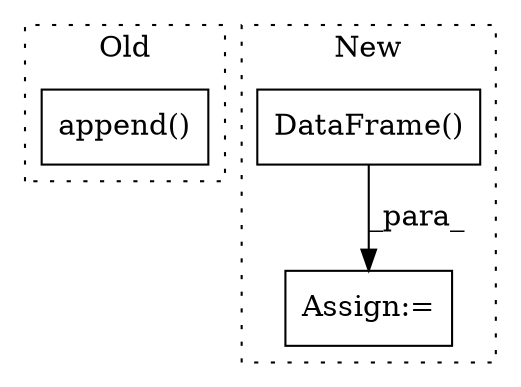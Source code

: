 digraph G {
subgraph cluster0 {
1 [label="append()" a="75" s="11729,11757" l="23,1" shape="box"];
label = "Old";
style="dotted";
}
subgraph cluster1 {
2 [label="DataFrame()" a="75" s="12476" l="14" shape="box"];
3 [label="Assign:=" a="68" s="14474" l="3" shape="box"];
label = "New";
style="dotted";
}
2 -> 3 [label="_para_"];
}